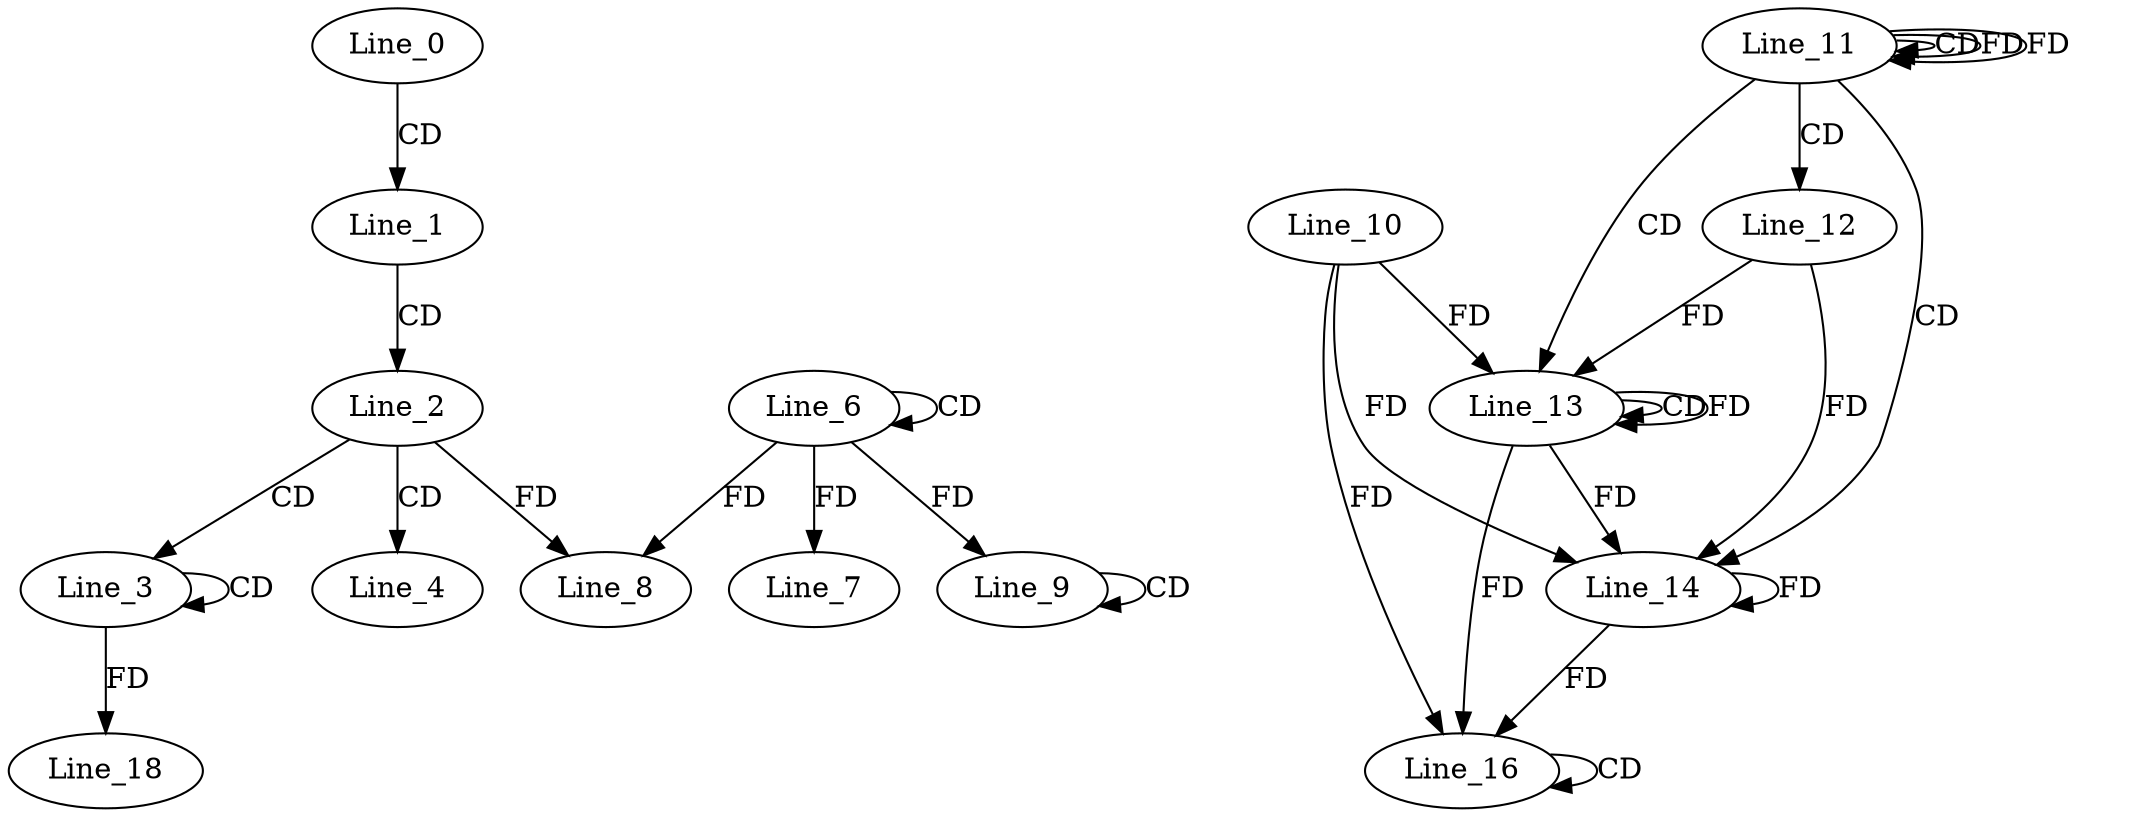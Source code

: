 digraph G {
  Line_0;
  Line_1;
  Line_2;
  Line_3;
  Line_3;
  Line_4;
  Line_6;
  Line_6;
  Line_7;
  Line_8;
  Line_8;
  Line_9;
  Line_9;
  Line_11;
  Line_11;
  Line_11;
  Line_12;
  Line_13;
  Line_13;
  Line_10;
  Line_14;
  Line_14;
  Line_14;
  Line_16;
  Line_16;
  Line_18;
  Line_0 -> Line_1 [ label="CD" ];
  Line_1 -> Line_2 [ label="CD" ];
  Line_2 -> Line_3 [ label="CD" ];
  Line_3 -> Line_3 [ label="CD" ];
  Line_2 -> Line_4 [ label="CD" ];
  Line_6 -> Line_6 [ label="CD" ];
  Line_6 -> Line_7 [ label="FD" ];
  Line_6 -> Line_8 [ label="FD" ];
  Line_2 -> Line_8 [ label="FD" ];
  Line_9 -> Line_9 [ label="CD" ];
  Line_6 -> Line_9 [ label="FD" ];
  Line_11 -> Line_11 [ label="CD" ];
  Line_11 -> Line_11 [ label="FD" ];
  Line_11 -> Line_12 [ label="CD" ];
  Line_11 -> Line_13 [ label="CD" ];
  Line_12 -> Line_13 [ label="FD" ];
  Line_13 -> Line_13 [ label="CD" ];
  Line_13 -> Line_13 [ label="FD" ];
  Line_10 -> Line_13 [ label="FD" ];
  Line_11 -> Line_14 [ label="CD" ];
  Line_13 -> Line_14 [ label="FD" ];
  Line_14 -> Line_14 [ label="FD" ];
  Line_10 -> Line_14 [ label="FD" ];
  Line_12 -> Line_14 [ label="FD" ];
  Line_16 -> Line_16 [ label="CD" ];
  Line_13 -> Line_16 [ label="FD" ];
  Line_14 -> Line_16 [ label="FD" ];
  Line_10 -> Line_16 [ label="FD" ];
  Line_3 -> Line_18 [ label="FD" ];
  Line_11 -> Line_11 [ label="FD" ];
}
